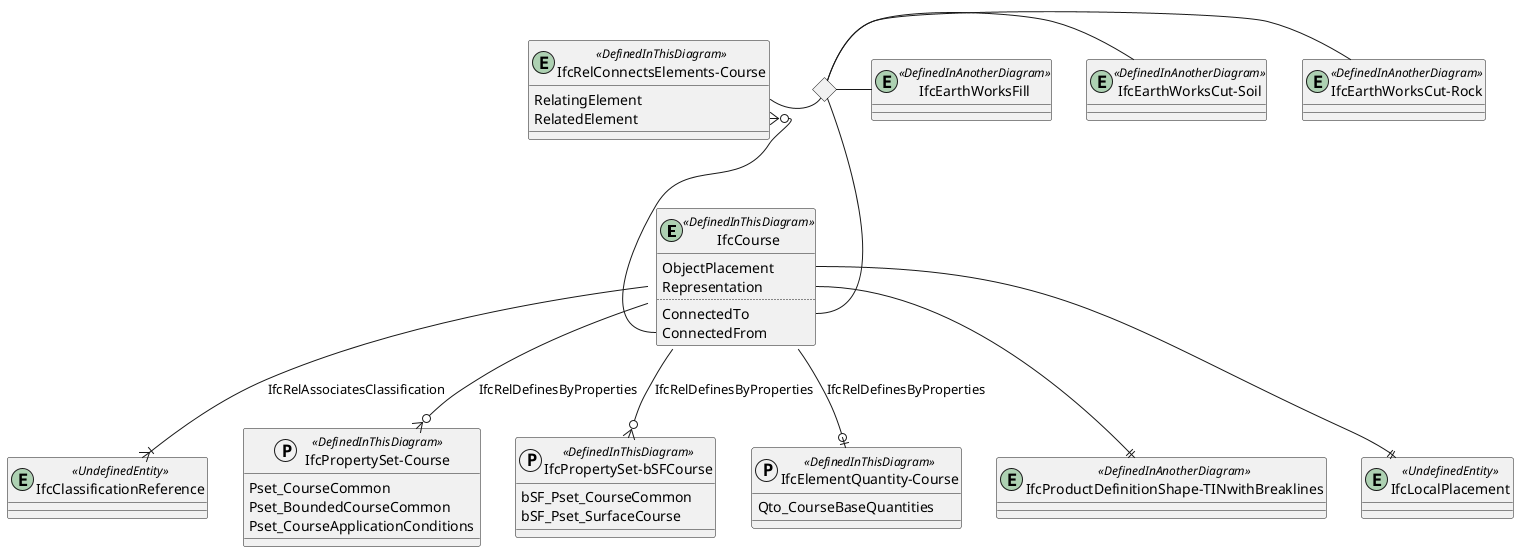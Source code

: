 @startuml 

entity IfcCourse <<DefinedInThisDiagram>>
{
  ObjectPlacement
  Representation
  ..
  ConnectedTo
  ConnectedFrom
}

entity IfcClassificationReference <<UndefinedEntity>>
IfcCourse --|{ IfcClassificationReference : IfcRelAssociatesClassification

entity "IfcProductDefinitionShape-TINwithBreaklines" <<DefinedInAnotherDiagram>>
IfcCourse::Representation --|| "IfcProductDefinitionShape-TINwithBreaklines"

entity IfcLocalPlacement <<UndefinedEntity>>
IfcCourse::ObjectPlacement --|| IfcLocalPlacement

protocol "IfcPropertySet-Course" <<DefinedInThisDiagram>>
{
    Pset_CourseCommon
    Pset_BoundedCourseCommon
    Pset_CourseApplicationConditions
}
IfcCourse --o{ "IfcPropertySet-Course" : IfcRelDefinesByProperties

protocol "IfcPropertySet-bSFCourse" <<DefinedInThisDiagram>>
{
    bSF_Pset_CourseCommon
    bSF_Pset_SurfaceCourse
}
IfcCourse --o{ "IfcPropertySet-bSFCourse" : IfcRelDefinesByProperties

protocol "IfcElementQuantity-Course" <<DefinedInThisDiagram>>
{
    Qto_CourseBaseQuantities
}
IfcCourse --o| "IfcElementQuantity-Course" : IfcRelDefinesByProperties

entity "IfcRelConnectsElements-Course" <<DefinedInThisDiagram>>
{
  RelatingElement
  RelatedElement
}
IfcCourse::ConnectedFrom --o{ "IfcRelConnectsElements-Course::RelatedElement" 


entity "IfcEarthWorksCut-Rock" <<DefinedInAnotherDiagram>>
entity "IfcEarthWorksCut-Soil" <<DefinedInAnotherDiagram>>
entity IfcEarthWorksFill <<DefinedInAnotherDiagram>>

<> choice
"IfcRelConnectsElements-Course::RelatingElement" - choice
choice - IfcCourse::ConnectedTo
choice - "IfcEarthWorksCut-Rock"
choice - "IfcEarthWorksCut-Soil"
choice - IfcEarthWorksFill

@enduml

